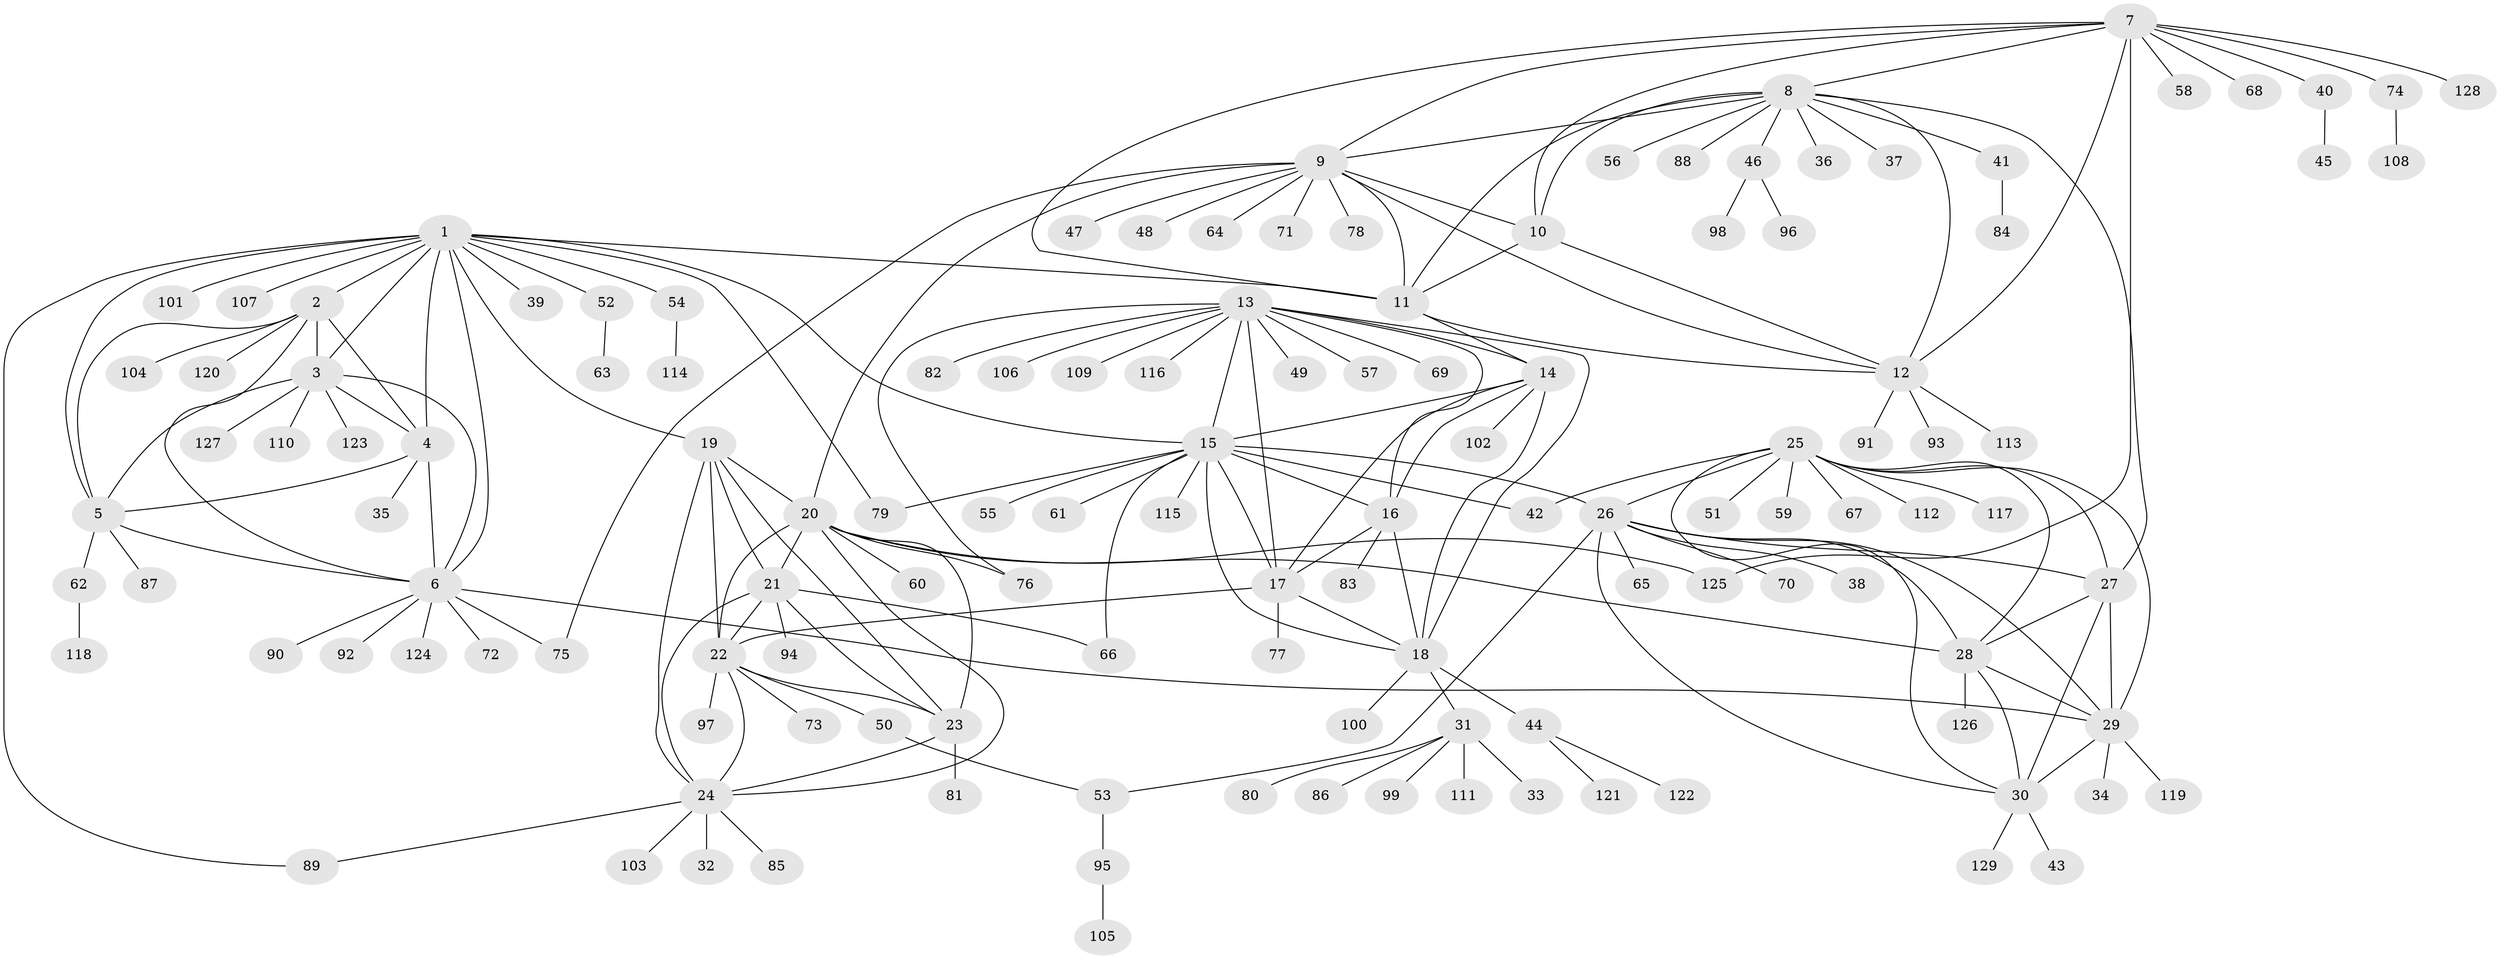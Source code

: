 // coarse degree distribution, {13: 0.00980392156862745, 9: 0.0196078431372549, 5: 0.058823529411764705, 10: 0.029411764705882353, 12: 0.0196078431372549, 4: 0.0196078431372549, 6: 0.0392156862745098, 19: 0.00980392156862745, 7: 0.0196078431372549, 8: 0.0196078431372549, 11: 0.00980392156862745, 1: 0.6666666666666666, 2: 0.06862745098039216, 3: 0.00980392156862745}
// Generated by graph-tools (version 1.1) at 2025/52/02/27/25 19:52:16]
// undirected, 129 vertices, 192 edges
graph export_dot {
graph [start="1"]
  node [color=gray90,style=filled];
  1;
  2;
  3;
  4;
  5;
  6;
  7;
  8;
  9;
  10;
  11;
  12;
  13;
  14;
  15;
  16;
  17;
  18;
  19;
  20;
  21;
  22;
  23;
  24;
  25;
  26;
  27;
  28;
  29;
  30;
  31;
  32;
  33;
  34;
  35;
  36;
  37;
  38;
  39;
  40;
  41;
  42;
  43;
  44;
  45;
  46;
  47;
  48;
  49;
  50;
  51;
  52;
  53;
  54;
  55;
  56;
  57;
  58;
  59;
  60;
  61;
  62;
  63;
  64;
  65;
  66;
  67;
  68;
  69;
  70;
  71;
  72;
  73;
  74;
  75;
  76;
  77;
  78;
  79;
  80;
  81;
  82;
  83;
  84;
  85;
  86;
  87;
  88;
  89;
  90;
  91;
  92;
  93;
  94;
  95;
  96;
  97;
  98;
  99;
  100;
  101;
  102;
  103;
  104;
  105;
  106;
  107;
  108;
  109;
  110;
  111;
  112;
  113;
  114;
  115;
  116;
  117;
  118;
  119;
  120;
  121;
  122;
  123;
  124;
  125;
  126;
  127;
  128;
  129;
  1 -- 2;
  1 -- 3;
  1 -- 4;
  1 -- 5;
  1 -- 6;
  1 -- 11;
  1 -- 15;
  1 -- 19;
  1 -- 39;
  1 -- 52;
  1 -- 54;
  1 -- 79;
  1 -- 89;
  1 -- 101;
  1 -- 107;
  2 -- 3;
  2 -- 4;
  2 -- 5;
  2 -- 6;
  2 -- 104;
  2 -- 120;
  3 -- 4;
  3 -- 5;
  3 -- 6;
  3 -- 110;
  3 -- 123;
  3 -- 127;
  4 -- 5;
  4 -- 6;
  4 -- 35;
  5 -- 6;
  5 -- 62;
  5 -- 87;
  6 -- 29;
  6 -- 72;
  6 -- 75;
  6 -- 90;
  6 -- 92;
  6 -- 124;
  7 -- 8;
  7 -- 9;
  7 -- 10;
  7 -- 11;
  7 -- 12;
  7 -- 40;
  7 -- 58;
  7 -- 68;
  7 -- 74;
  7 -- 125;
  7 -- 128;
  8 -- 9;
  8 -- 10;
  8 -- 11;
  8 -- 12;
  8 -- 27;
  8 -- 36;
  8 -- 37;
  8 -- 41;
  8 -- 46;
  8 -- 56;
  8 -- 88;
  9 -- 10;
  9 -- 11;
  9 -- 12;
  9 -- 20;
  9 -- 47;
  9 -- 48;
  9 -- 64;
  9 -- 71;
  9 -- 75;
  9 -- 78;
  10 -- 11;
  10 -- 12;
  11 -- 12;
  11 -- 14;
  12 -- 91;
  12 -- 93;
  12 -- 113;
  13 -- 14;
  13 -- 15;
  13 -- 16;
  13 -- 17;
  13 -- 18;
  13 -- 49;
  13 -- 57;
  13 -- 69;
  13 -- 76;
  13 -- 82;
  13 -- 106;
  13 -- 109;
  13 -- 116;
  14 -- 15;
  14 -- 16;
  14 -- 17;
  14 -- 18;
  14 -- 102;
  15 -- 16;
  15 -- 17;
  15 -- 18;
  15 -- 26;
  15 -- 42;
  15 -- 55;
  15 -- 61;
  15 -- 66;
  15 -- 79;
  15 -- 115;
  16 -- 17;
  16 -- 18;
  16 -- 83;
  17 -- 18;
  17 -- 22;
  17 -- 77;
  18 -- 31;
  18 -- 44;
  18 -- 100;
  19 -- 20;
  19 -- 21;
  19 -- 22;
  19 -- 23;
  19 -- 24;
  20 -- 21;
  20 -- 22;
  20 -- 23;
  20 -- 24;
  20 -- 28;
  20 -- 60;
  20 -- 76;
  20 -- 125;
  21 -- 22;
  21 -- 23;
  21 -- 24;
  21 -- 66;
  21 -- 94;
  22 -- 23;
  22 -- 24;
  22 -- 50;
  22 -- 73;
  22 -- 97;
  23 -- 24;
  23 -- 81;
  24 -- 32;
  24 -- 85;
  24 -- 89;
  24 -- 103;
  25 -- 26;
  25 -- 27;
  25 -- 28;
  25 -- 29;
  25 -- 30;
  25 -- 42;
  25 -- 51;
  25 -- 59;
  25 -- 67;
  25 -- 112;
  25 -- 117;
  26 -- 27;
  26 -- 28;
  26 -- 29;
  26 -- 30;
  26 -- 38;
  26 -- 53;
  26 -- 65;
  26 -- 70;
  27 -- 28;
  27 -- 29;
  27 -- 30;
  28 -- 29;
  28 -- 30;
  28 -- 126;
  29 -- 30;
  29 -- 34;
  29 -- 119;
  30 -- 43;
  30 -- 129;
  31 -- 33;
  31 -- 80;
  31 -- 86;
  31 -- 99;
  31 -- 111;
  40 -- 45;
  41 -- 84;
  44 -- 121;
  44 -- 122;
  46 -- 96;
  46 -- 98;
  50 -- 53;
  52 -- 63;
  53 -- 95;
  54 -- 114;
  62 -- 118;
  74 -- 108;
  95 -- 105;
}
